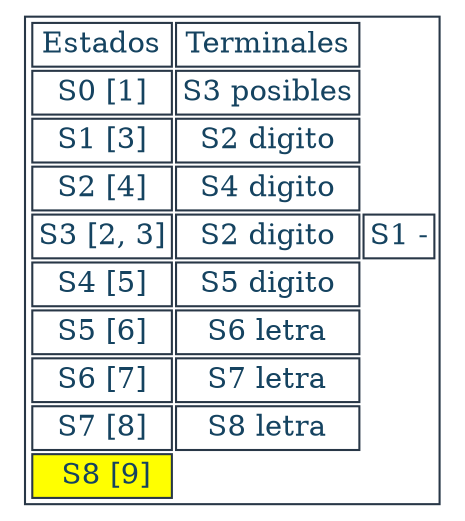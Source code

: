 digraph T {
aHtmlTable [
   shape=plaintext
   color="#283747" fontcolor="#154360" label=<

   <table border='1' cellborder='1'>
   <tr>
      <td>Estados</td>
      <td>Terminales</td>
   </tr><tr><td>S0 [1]</td><td>S3 posibles</td></tr><tr><td>S1 [3]</td><td>S2 digito</td></tr><tr><td>S2 [4]</td><td>S4 digito</td></tr><tr><td>S3 [2, 3]</td><td>S2 digito</td><td>S1 -</td></tr><tr><td>S4 [5]</td><td>S5 digito</td></tr><tr><td>S5 [6]</td><td>S6 letra</td></tr><tr><td>S6 [7]</td><td>S7 letra</td></tr><tr><td>S7 [8]</td><td>S8 letra</td></tr><tr><td bgcolor="yellow"> S8 [9]</td></tr></table>

   >]; 

}